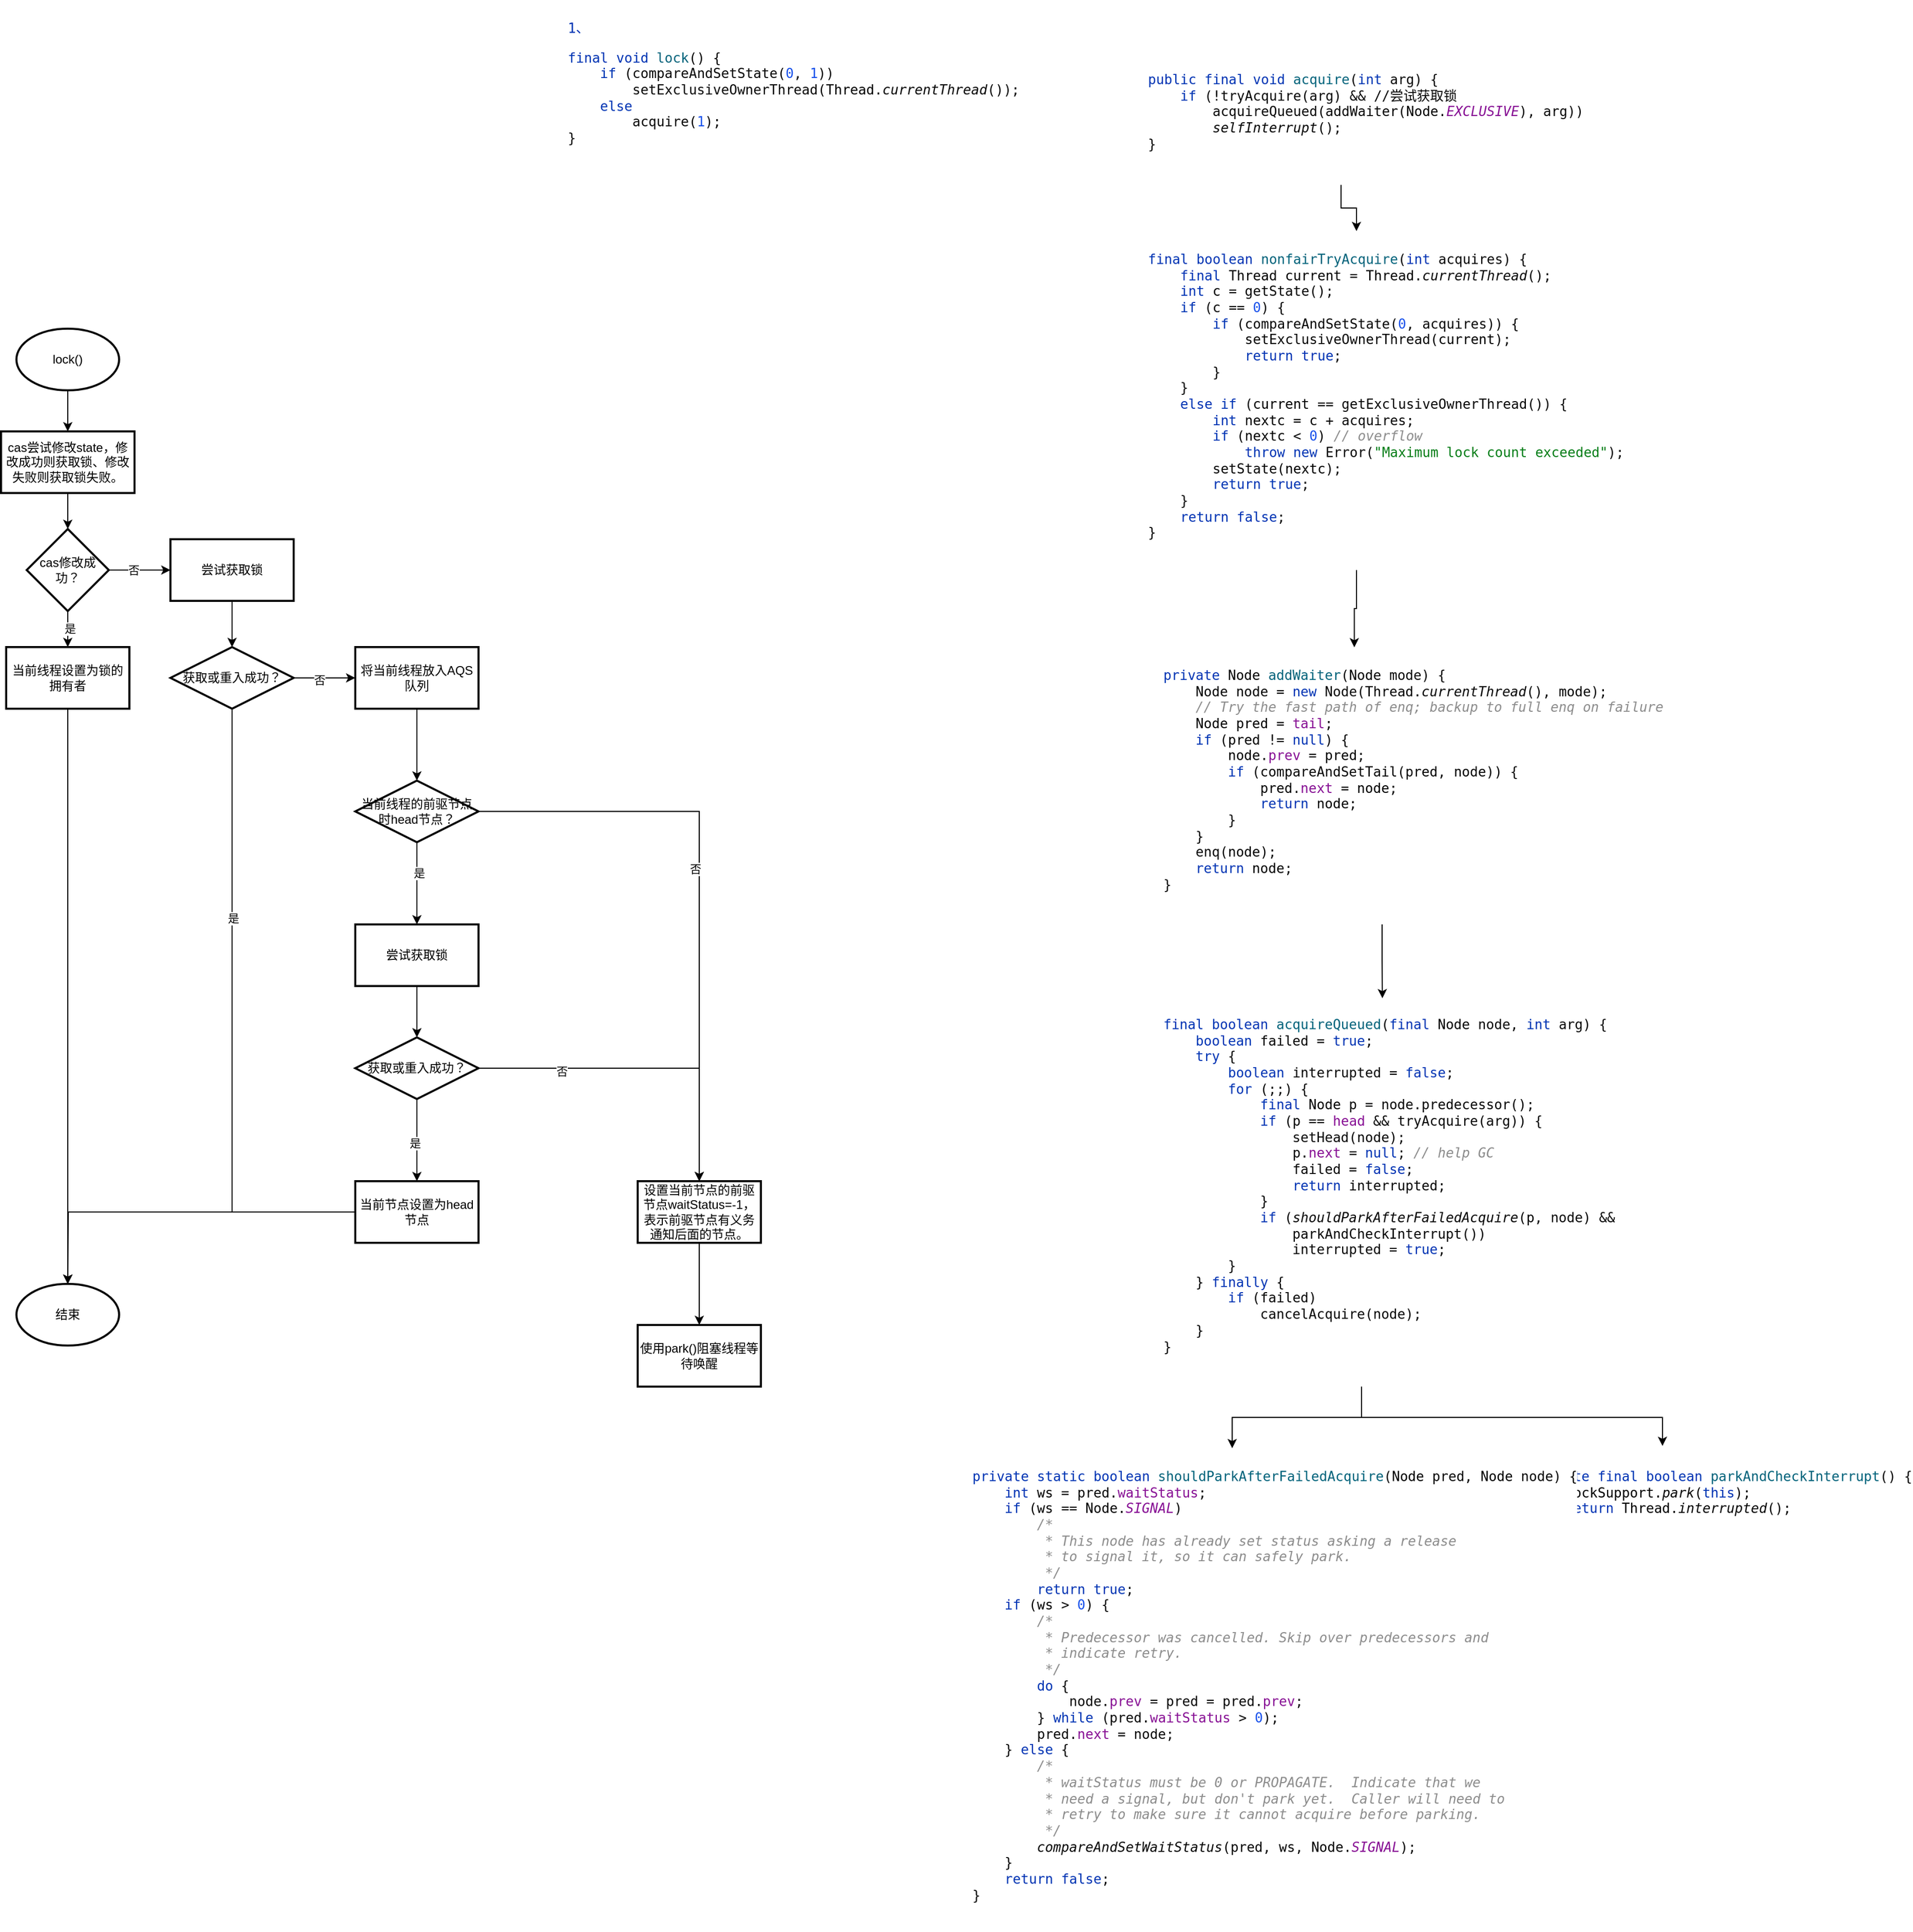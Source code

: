 <mxfile version="21.5.2" type="github">
  <diagram name="第 1 页" id="z8psEpzphFv1q0jiK2pO">
    <mxGraphModel dx="1877" dy="581" grid="1" gridSize="10" guides="1" tooltips="1" connect="1" arrows="1" fold="1" page="1" pageScale="1" pageWidth="827" pageHeight="1169" math="0" shadow="0">
      <root>
        <mxCell id="0" />
        <mxCell id="1" parent="0" />
        <mxCell id="x8gO3h4IMWBvskIXVoth-2" value="&lt;pre style=&quot;background-color:#ffffff;color:#080808;font-family:&#39;JetBrains Mono&#39;,monospace;font-size:9.8pt;&quot;&gt;&lt;span style=&quot;color:#0033b3;&quot;&gt;1、&lt;/span&gt;&lt;/pre&gt;&lt;pre style=&quot;background-color:#ffffff;color:#080808;font-family:&#39;JetBrains Mono&#39;,monospace;font-size:9.8pt;&quot;&gt;&lt;span style=&quot;color:#0033b3;&quot;&gt;final void &lt;/span&gt;&lt;span style=&quot;color:#00627a;&quot;&gt;lock&lt;/span&gt;() {&lt;br&gt;    &lt;span style=&quot;color:#0033b3;&quot;&gt;if &lt;/span&gt;(compareAndSetState(&lt;span style=&quot;color:#1750eb;&quot;&gt;0&lt;/span&gt;, &lt;span style=&quot;color:#1750eb;&quot;&gt;1&lt;/span&gt;))&lt;br&gt;        setExclusiveOwnerThread(&lt;span style=&quot;color:#000000;&quot;&gt;Thread&lt;/span&gt;.&lt;span style=&quot;font-style:italic;&quot;&gt;currentThread&lt;/span&gt;());&lt;br&gt;    &lt;span style=&quot;color:#0033b3;&quot;&gt;else&lt;br&gt;&lt;/span&gt;&lt;span style=&quot;color:#0033b3;&quot;&gt;        &lt;/span&gt;acquire(&lt;span style=&quot;color:#1750eb;&quot;&gt;1&lt;/span&gt;);&lt;br&gt;}&lt;/pre&gt;" style="text;whiteSpace=wrap;html=1;" vertex="1" parent="1">
          <mxGeometry x="20" y="30" width="390" height="140" as="geometry" />
        </mxCell>
        <mxCell id="x8gO3h4IMWBvskIXVoth-5" value="" style="edgeStyle=orthogonalEdgeStyle;rounded=0;orthogonalLoop=1;jettySize=auto;html=1;" edge="1" parent="1" source="x8gO3h4IMWBvskIXVoth-3" target="x8gO3h4IMWBvskIXVoth-4">
          <mxGeometry relative="1" as="geometry" />
        </mxCell>
        <mxCell id="x8gO3h4IMWBvskIXVoth-3" value="lock()" style="strokeWidth=2;html=1;shape=mxgraph.flowchart.start_1;whiteSpace=wrap;" vertex="1" parent="1">
          <mxGeometry x="-515" y="350" width="100" height="60" as="geometry" />
        </mxCell>
        <mxCell id="x8gO3h4IMWBvskIXVoth-7" value="" style="edgeStyle=orthogonalEdgeStyle;rounded=0;orthogonalLoop=1;jettySize=auto;html=1;" edge="1" parent="1" source="x8gO3h4IMWBvskIXVoth-4" target="x8gO3h4IMWBvskIXVoth-6">
          <mxGeometry relative="1" as="geometry" />
        </mxCell>
        <mxCell id="x8gO3h4IMWBvskIXVoth-4" value="cas尝试修改state，修改成功则获取锁、修改失败则获取锁失败。" style="whiteSpace=wrap;html=1;strokeWidth=2;" vertex="1" parent="1">
          <mxGeometry x="-530" y="450" width="130" height="60" as="geometry" />
        </mxCell>
        <mxCell id="x8gO3h4IMWBvskIXVoth-9" value="" style="edgeStyle=orthogonalEdgeStyle;rounded=0;orthogonalLoop=1;jettySize=auto;html=1;" edge="1" parent="1" source="x8gO3h4IMWBvskIXVoth-6" target="x8gO3h4IMWBvskIXVoth-8">
          <mxGeometry relative="1" as="geometry" />
        </mxCell>
        <mxCell id="x8gO3h4IMWBvskIXVoth-12" value="是" style="edgeLabel;html=1;align=center;verticalAlign=middle;resizable=0;points=[];" vertex="1" connectable="0" parent="x8gO3h4IMWBvskIXVoth-9">
          <mxGeometry x="0.2" y="2" relative="1" as="geometry">
            <mxPoint as="offset" />
          </mxGeometry>
        </mxCell>
        <mxCell id="x8gO3h4IMWBvskIXVoth-14" value="" style="edgeStyle=orthogonalEdgeStyle;rounded=0;orthogonalLoop=1;jettySize=auto;html=1;" edge="1" parent="1" source="x8gO3h4IMWBvskIXVoth-6" target="x8gO3h4IMWBvskIXVoth-13">
          <mxGeometry relative="1" as="geometry" />
        </mxCell>
        <mxCell id="x8gO3h4IMWBvskIXVoth-27" value="否" style="edgeLabel;html=1;align=center;verticalAlign=middle;resizable=0;points=[];" vertex="1" connectable="0" parent="x8gO3h4IMWBvskIXVoth-14">
          <mxGeometry x="-0.213" relative="1" as="geometry">
            <mxPoint as="offset" />
          </mxGeometry>
        </mxCell>
        <mxCell id="x8gO3h4IMWBvskIXVoth-6" value="cas修改成功？" style="rhombus;whiteSpace=wrap;html=1;strokeWidth=2;" vertex="1" parent="1">
          <mxGeometry x="-505" y="545" width="80" height="80" as="geometry" />
        </mxCell>
        <mxCell id="x8gO3h4IMWBvskIXVoth-11" style="edgeStyle=orthogonalEdgeStyle;rounded=0;orthogonalLoop=1;jettySize=auto;html=1;entryX=0.5;entryY=0;entryDx=0;entryDy=0;entryPerimeter=0;" edge="1" parent="1" source="x8gO3h4IMWBvskIXVoth-8" target="x8gO3h4IMWBvskIXVoth-10">
          <mxGeometry relative="1" as="geometry" />
        </mxCell>
        <mxCell id="x8gO3h4IMWBvskIXVoth-8" value="当前线程设置为锁的拥有者" style="whiteSpace=wrap;html=1;strokeWidth=2;" vertex="1" parent="1">
          <mxGeometry x="-525" y="660" width="120" height="60" as="geometry" />
        </mxCell>
        <mxCell id="x8gO3h4IMWBvskIXVoth-10" value="结束" style="strokeWidth=2;html=1;shape=mxgraph.flowchart.start_1;whiteSpace=wrap;" vertex="1" parent="1">
          <mxGeometry x="-515" y="1280" width="100" height="60" as="geometry" />
        </mxCell>
        <mxCell id="x8gO3h4IMWBvskIXVoth-29" value="" style="edgeStyle=orthogonalEdgeStyle;rounded=0;orthogonalLoop=1;jettySize=auto;html=1;" edge="1" parent="1" source="x8gO3h4IMWBvskIXVoth-13" target="x8gO3h4IMWBvskIXVoth-28">
          <mxGeometry relative="1" as="geometry" />
        </mxCell>
        <mxCell id="x8gO3h4IMWBvskIXVoth-13" value="尝试获取锁" style="whiteSpace=wrap;html=1;strokeWidth=2;" vertex="1" parent="1">
          <mxGeometry x="-365" y="555" width="120" height="60" as="geometry" />
        </mxCell>
        <mxCell id="x8gO3h4IMWBvskIXVoth-21" style="edgeStyle=orthogonalEdgeStyle;rounded=0;orthogonalLoop=1;jettySize=auto;html=1;exitX=0.5;exitY=1;exitDx=0;exitDy=0;" edge="1" parent="1" source="x8gO3h4IMWBvskIXVoth-15" target="x8gO3h4IMWBvskIXVoth-16">
          <mxGeometry relative="1" as="geometry" />
        </mxCell>
        <mxCell id="x8gO3h4IMWBvskIXVoth-15" value="&lt;pre style=&quot;background-color:#ffffff;color:#080808;font-family:&#39;JetBrains Mono&#39;,monospace;font-size:9.8pt;&quot;&gt;&lt;span style=&quot;color:#0033b3;&quot;&gt;public final void &lt;/span&gt;&lt;span style=&quot;color:#00627a;&quot;&gt;acquire&lt;/span&gt;(&lt;span style=&quot;color:#0033b3;&quot;&gt;int &lt;/span&gt;arg) {&lt;br&gt;    &lt;span style=&quot;color:#0033b3;&quot;&gt;if &lt;/span&gt;(!tryAcquire(arg) &amp;amp;&amp;amp; //尝试获取锁&lt;br&gt;        acquireQueued(addWaiter(&lt;span style=&quot;color:#000000;&quot;&gt;Node&lt;/span&gt;.&lt;span style=&quot;color:#871094;font-style:italic;&quot;&gt;EXCLUSIVE&lt;/span&gt;), arg))&lt;br&gt;        &lt;span style=&quot;font-style:italic;&quot;&gt;selfInterrupt&lt;/span&gt;();&lt;br&gt;}&lt;/pre&gt;" style="text;whiteSpace=wrap;html=1;" vertex="1" parent="1">
          <mxGeometry x="585" y="80" width="380" height="130" as="geometry" />
        </mxCell>
        <mxCell id="x8gO3h4IMWBvskIXVoth-22" style="edgeStyle=orthogonalEdgeStyle;rounded=0;orthogonalLoop=1;jettySize=auto;html=1;exitX=0.5;exitY=1;exitDx=0;exitDy=0;entryX=0.437;entryY=0.001;entryDx=0;entryDy=0;entryPerimeter=0;" edge="1" parent="1" source="x8gO3h4IMWBvskIXVoth-16" target="x8gO3h4IMWBvskIXVoth-17">
          <mxGeometry relative="1" as="geometry" />
        </mxCell>
        <mxCell id="x8gO3h4IMWBvskIXVoth-16" value="&lt;pre style=&quot;background-color:#ffffff;color:#080808;font-family:&#39;JetBrains Mono&#39;,monospace;font-size:9.8pt;&quot;&gt;&lt;span style=&quot;color:#0033b3;&quot;&gt;final boolean &lt;/span&gt;&lt;span style=&quot;color:#00627a;&quot;&gt;nonfairTryAcquire&lt;/span&gt;(&lt;span style=&quot;color:#0033b3;&quot;&gt;int &lt;/span&gt;acquires) {&lt;br&gt;    &lt;span style=&quot;color:#0033b3;&quot;&gt;final &lt;/span&gt;&lt;span style=&quot;color:#000000;&quot;&gt;Thread current &lt;/span&gt;= &lt;span style=&quot;color:#000000;&quot;&gt;Thread&lt;/span&gt;.&lt;span style=&quot;font-style:italic;&quot;&gt;currentThread&lt;/span&gt;();&lt;br&gt;    &lt;span style=&quot;color:#0033b3;&quot;&gt;int &lt;/span&gt;&lt;span style=&quot;color:#000000;&quot;&gt;c &lt;/span&gt;= getState();&lt;br&gt;    &lt;span style=&quot;color:#0033b3;&quot;&gt;if &lt;/span&gt;(&lt;span style=&quot;color:#000000;&quot;&gt;c &lt;/span&gt;== &lt;span style=&quot;color:#1750eb;&quot;&gt;0&lt;/span&gt;) {&lt;br&gt;        &lt;span style=&quot;color:#0033b3;&quot;&gt;if &lt;/span&gt;(compareAndSetState(&lt;span style=&quot;color:#1750eb;&quot;&gt;0&lt;/span&gt;, acquires)) {&lt;br&gt;            setExclusiveOwnerThread(&lt;span style=&quot;color:#000000;&quot;&gt;current&lt;/span&gt;);&lt;br&gt;            &lt;span style=&quot;color:#0033b3;&quot;&gt;return true&lt;/span&gt;;&lt;br&gt;        }&lt;br&gt;    }&lt;br&gt;    &lt;span style=&quot;color:#0033b3;&quot;&gt;else if &lt;/span&gt;(&lt;span style=&quot;color:#000000;&quot;&gt;current &lt;/span&gt;== getExclusiveOwnerThread()) {&lt;br&gt;        &lt;span style=&quot;color:#0033b3;&quot;&gt;int &lt;/span&gt;&lt;span style=&quot;color:#000000;&quot;&gt;nextc &lt;/span&gt;= &lt;span style=&quot;color:#000000;&quot;&gt;c &lt;/span&gt;+ acquires;&lt;br&gt;        &lt;span style=&quot;color:#0033b3;&quot;&gt;if &lt;/span&gt;(&lt;span style=&quot;color:#000000;&quot;&gt;nextc &lt;/span&gt;&amp;lt; &lt;span style=&quot;color:#1750eb;&quot;&gt;0&lt;/span&gt;) &lt;span style=&quot;color:#8c8c8c;font-style:italic;&quot;&gt;// overflow&lt;br&gt;&lt;/span&gt;&lt;span style=&quot;color:#8c8c8c;font-style:italic;&quot;&gt;            &lt;/span&gt;&lt;span style=&quot;color:#0033b3;&quot;&gt;throw new &lt;/span&gt;Error(&lt;span style=&quot;color:#067d17;&quot;&gt;&quot;Maximum lock count exceeded&quot;&lt;/span&gt;);&lt;br&gt;        setState(&lt;span style=&quot;color:#000000;&quot;&gt;nextc&lt;/span&gt;);&lt;br&gt;        &lt;span style=&quot;color:#0033b3;&quot;&gt;return true&lt;/span&gt;;&lt;br&gt;    }&lt;br&gt;    &lt;span style=&quot;color:#0033b3;&quot;&gt;return false&lt;/span&gt;;&lt;br&gt;}&lt;/pre&gt;" style="text;whiteSpace=wrap;html=1;" vertex="1" parent="1">
          <mxGeometry x="585" y="255" width="410" height="330" as="geometry" />
        </mxCell>
        <mxCell id="x8gO3h4IMWBvskIXVoth-23" style="edgeStyle=orthogonalEdgeStyle;rounded=0;orthogonalLoop=1;jettySize=auto;html=1;exitX=0.5;exitY=1;exitDx=0;exitDy=0;entryX=0.552;entryY=0.005;entryDx=0;entryDy=0;entryPerimeter=0;" edge="1" parent="1" source="x8gO3h4IMWBvskIXVoth-17" target="x8gO3h4IMWBvskIXVoth-20">
          <mxGeometry relative="1" as="geometry" />
        </mxCell>
        <mxCell id="x8gO3h4IMWBvskIXVoth-17" value="&lt;pre style=&quot;background-color:#ffffff;color:#080808;font-family:&#39;JetBrains Mono&#39;,monospace;font-size:9.8pt;&quot;&gt;&lt;span style=&quot;color:#0033b3;&quot;&gt;private &lt;/span&gt;&lt;span style=&quot;color:#000000;&quot;&gt;Node &lt;/span&gt;&lt;span style=&quot;color:#00627a;&quot;&gt;addWaiter&lt;/span&gt;(&lt;span style=&quot;color:#000000;&quot;&gt;Node &lt;/span&gt;mode) {&lt;br&gt;    &lt;span style=&quot;color:#000000;&quot;&gt;Node node &lt;/span&gt;= &lt;span style=&quot;color:#0033b3;&quot;&gt;new &lt;/span&gt;Node(&lt;span style=&quot;color:#000000;&quot;&gt;Thread&lt;/span&gt;.&lt;span style=&quot;font-style:italic;&quot;&gt;currentThread&lt;/span&gt;(), mode);&lt;br&gt;    &lt;span style=&quot;color:#8c8c8c;font-style:italic;&quot;&gt;// Try the fast path of enq; backup to full enq on failure&lt;br&gt;&lt;/span&gt;&lt;span style=&quot;color:#8c8c8c;font-style:italic;&quot;&gt;    &lt;/span&gt;&lt;span style=&quot;color:#000000;&quot;&gt;Node pred &lt;/span&gt;= &lt;span style=&quot;color:#871094;&quot;&gt;tail&lt;/span&gt;;&lt;br&gt;    &lt;span style=&quot;color:#0033b3;&quot;&gt;if &lt;/span&gt;(&lt;span style=&quot;color:#000000;&quot;&gt;pred &lt;/span&gt;!= &lt;span style=&quot;color:#0033b3;&quot;&gt;null&lt;/span&gt;) {&lt;br&gt;        &lt;span style=&quot;color:#000000;&quot;&gt;node&lt;/span&gt;.&lt;span style=&quot;color:#871094;&quot;&gt;prev &lt;/span&gt;= &lt;span style=&quot;color:#000000;&quot;&gt;pred&lt;/span&gt;;&lt;br&gt;        &lt;span style=&quot;color:#0033b3;&quot;&gt;if &lt;/span&gt;(compareAndSetTail(&lt;span style=&quot;color:#000000;&quot;&gt;pred&lt;/span&gt;, &lt;span style=&quot;color:#000000;&quot;&gt;node&lt;/span&gt;)) {&lt;br&gt;            &lt;span style=&quot;color:#000000;&quot;&gt;pred&lt;/span&gt;.&lt;span style=&quot;color:#871094;&quot;&gt;next &lt;/span&gt;= &lt;span style=&quot;color:#000000;&quot;&gt;node&lt;/span&gt;;&lt;br&gt;            &lt;span style=&quot;color:#0033b3;&quot;&gt;return &lt;/span&gt;&lt;span style=&quot;color:#000000;&quot;&gt;node&lt;/span&gt;;&lt;br&gt;        }&lt;br&gt;    }&lt;br&gt;    enq(&lt;span style=&quot;color:#000000;&quot;&gt;node&lt;/span&gt;);&lt;br&gt;    &lt;span style=&quot;color:#0033b3;&quot;&gt;return &lt;/span&gt;&lt;span style=&quot;color:#000000;&quot;&gt;node&lt;/span&gt;;&lt;br&gt;}&lt;/pre&gt;" style="text;whiteSpace=wrap;html=1;" vertex="1" parent="1">
          <mxGeometry x="600" y="660" width="430" height="270" as="geometry" />
        </mxCell>
        <mxCell id="x8gO3h4IMWBvskIXVoth-18" value="&lt;pre style=&quot;background-color:#ffffff;color:#080808;font-family:&#39;JetBrains Mono&#39;,monospace;font-size:9.8pt;&quot;&gt;&lt;span style=&quot;color:#0033b3;&quot;&gt;private final boolean &lt;/span&gt;&lt;span style=&quot;color:#00627a;&quot;&gt;parkAndCheckInterrupt&lt;/span&gt;() {&lt;br&gt;    &lt;span style=&quot;color:#000000;&quot;&gt;LockSupport&lt;/span&gt;.&lt;span style=&quot;font-style:italic;&quot;&gt;park&lt;/span&gt;(&lt;span style=&quot;color:#0033b3;&quot;&gt;this&lt;/span&gt;);&lt;br&gt;    &lt;span style=&quot;color:#0033b3;&quot;&gt;return &lt;/span&gt;&lt;span style=&quot;color:#000000;&quot;&gt;Thread&lt;/span&gt;.&lt;span style=&quot;font-style:italic;&quot;&gt;interrupted&lt;/span&gt;();&lt;br&gt;}&lt;/pre&gt;" style="text;whiteSpace=wrap;html=1;" vertex="1" parent="1">
          <mxGeometry x="960" y="1440" width="330" height="110" as="geometry" />
        </mxCell>
        <mxCell id="x8gO3h4IMWBvskIXVoth-19" value="&lt;pre style=&quot;background-color:#ffffff;color:#080808;font-family:&#39;JetBrains Mono&#39;,monospace;font-size:9.8pt;&quot;&gt;&lt;span style=&quot;color:#0033b3;&quot;&gt;private static boolean &lt;/span&gt;&lt;span style=&quot;color:#00627a;&quot;&gt;shouldParkAfterFailedAcquire&lt;/span&gt;(&lt;span style=&quot;color:#000000;&quot;&gt;Node &lt;/span&gt;pred, &lt;span style=&quot;color:#000000;&quot;&gt;Node &lt;/span&gt;node) {&lt;br&gt;    &lt;span style=&quot;color:#0033b3;&quot;&gt;int &lt;/span&gt;&lt;span style=&quot;color:#000000;&quot;&gt;ws &lt;/span&gt;= pred.&lt;span style=&quot;color:#871094;&quot;&gt;waitStatus&lt;/span&gt;;&lt;br&gt;    &lt;span style=&quot;color:#0033b3;&quot;&gt;if &lt;/span&gt;(&lt;span style=&quot;color:#000000;&quot;&gt;ws &lt;/span&gt;== &lt;span style=&quot;color:#000000;&quot;&gt;Node&lt;/span&gt;.&lt;span style=&quot;color:#871094;font-style:italic;&quot;&gt;SIGNAL&lt;/span&gt;)&lt;br&gt;        &lt;span style=&quot;color:#8c8c8c;font-style:italic;&quot;&gt;/*&lt;br&gt;&lt;/span&gt;&lt;span style=&quot;color:#8c8c8c;font-style:italic;&quot;&gt;         * This node has already set status asking a release&lt;br&gt;&lt;/span&gt;&lt;span style=&quot;color:#8c8c8c;font-style:italic;&quot;&gt;         * to signal it, so it can safely park.&lt;br&gt;&lt;/span&gt;&lt;span style=&quot;color:#8c8c8c;font-style:italic;&quot;&gt;         */&lt;br&gt;&lt;/span&gt;&lt;span style=&quot;color:#8c8c8c;font-style:italic;&quot;&gt;        &lt;/span&gt;&lt;span style=&quot;color:#0033b3;&quot;&gt;return true&lt;/span&gt;;&lt;br&gt;    &lt;span style=&quot;color:#0033b3;&quot;&gt;if &lt;/span&gt;(&lt;span style=&quot;color:#000000;&quot;&gt;ws &lt;/span&gt;&amp;gt; &lt;span style=&quot;color:#1750eb;&quot;&gt;0&lt;/span&gt;) {&lt;br&gt;        &lt;span style=&quot;color:#8c8c8c;font-style:italic;&quot;&gt;/*&lt;br&gt;&lt;/span&gt;&lt;span style=&quot;color:#8c8c8c;font-style:italic;&quot;&gt;         * Predecessor was cancelled. Skip over predecessors and&lt;br&gt;&lt;/span&gt;&lt;span style=&quot;color:#8c8c8c;font-style:italic;&quot;&gt;         * indicate retry.&lt;br&gt;&lt;/span&gt;&lt;span style=&quot;color:#8c8c8c;font-style:italic;&quot;&gt;         */&lt;br&gt;&lt;/span&gt;&lt;span style=&quot;color:#8c8c8c;font-style:italic;&quot;&gt;        &lt;/span&gt;&lt;span style=&quot;color:#0033b3;&quot;&gt;do &lt;/span&gt;{&lt;br&gt;            node.&lt;span style=&quot;color:#871094;&quot;&gt;prev &lt;/span&gt;= pred = pred.&lt;span style=&quot;color:#871094;&quot;&gt;prev&lt;/span&gt;;&lt;br&gt;        } &lt;span style=&quot;color:#0033b3;&quot;&gt;while &lt;/span&gt;(pred.&lt;span style=&quot;color:#871094;&quot;&gt;waitStatus &lt;/span&gt;&amp;gt; &lt;span style=&quot;color:#1750eb;&quot;&gt;0&lt;/span&gt;);&lt;br&gt;        pred.&lt;span style=&quot;color:#871094;&quot;&gt;next &lt;/span&gt;= node;&lt;br&gt;    } &lt;span style=&quot;color:#0033b3;&quot;&gt;else &lt;/span&gt;{&lt;br&gt;        &lt;span style=&quot;color:#8c8c8c;font-style:italic;&quot;&gt;/*&lt;br&gt;&lt;/span&gt;&lt;span style=&quot;color:#8c8c8c;font-style:italic;&quot;&gt;         * waitStatus must be 0 or PROPAGATE.  Indicate that we&lt;br&gt;&lt;/span&gt;&lt;span style=&quot;color:#8c8c8c;font-style:italic;&quot;&gt;         * need a signal, but don&#39;t park yet.  Caller will need to&lt;br&gt;&lt;/span&gt;&lt;span style=&quot;color:#8c8c8c;font-style:italic;&quot;&gt;         * retry to make sure it cannot acquire before parking.&lt;br&gt;&lt;/span&gt;&lt;span style=&quot;color:#8c8c8c;font-style:italic;&quot;&gt;         */&lt;br&gt;&lt;/span&gt;&lt;span style=&quot;color:#8c8c8c;font-style:italic;&quot;&gt;        &lt;/span&gt;&lt;span style=&quot;font-style:italic;&quot;&gt;compareAndSetWaitStatus&lt;/span&gt;(pred, &lt;span style=&quot;color:#000000;&quot;&gt;ws&lt;/span&gt;, &lt;span style=&quot;color:#000000;&quot;&gt;Node&lt;/span&gt;.&lt;span style=&quot;color:#871094;font-style:italic;&quot;&gt;SIGNAL&lt;/span&gt;);&lt;br&gt;    }&lt;br&gt;    &lt;span style=&quot;color:#0033b3;&quot;&gt;return false&lt;/span&gt;;&lt;br&gt;}&lt;/pre&gt;" style="text;whiteSpace=wrap;html=1;" vertex="1" parent="1">
          <mxGeometry x="414" y="1440" width="510" height="470" as="geometry" />
        </mxCell>
        <mxCell id="x8gO3h4IMWBvskIXVoth-25" style="edgeStyle=orthogonalEdgeStyle;rounded=0;orthogonalLoop=1;jettySize=auto;html=1;exitX=0.5;exitY=1;exitDx=0;exitDy=0;entryX=0.388;entryY=-0.02;entryDx=0;entryDy=0;entryPerimeter=0;" edge="1" parent="1" source="x8gO3h4IMWBvskIXVoth-20" target="x8gO3h4IMWBvskIXVoth-18">
          <mxGeometry relative="1" as="geometry" />
        </mxCell>
        <mxCell id="x8gO3h4IMWBvskIXVoth-26" style="edgeStyle=orthogonalEdgeStyle;rounded=0;orthogonalLoop=1;jettySize=auto;html=1;exitX=0.5;exitY=1;exitDx=0;exitDy=0;entryX=0.5;entryY=0;entryDx=0;entryDy=0;" edge="1" parent="1" source="x8gO3h4IMWBvskIXVoth-20" target="x8gO3h4IMWBvskIXVoth-19">
          <mxGeometry relative="1" as="geometry" />
        </mxCell>
        <mxCell id="x8gO3h4IMWBvskIXVoth-20" value="&lt;pre style=&quot;background-color:#ffffff;color:#080808;font-family:&#39;JetBrains Mono&#39;,monospace;font-size:9.8pt;&quot;&gt;&lt;span style=&quot;color:#0033b3;&quot;&gt;final boolean &lt;/span&gt;&lt;span style=&quot;color:#00627a;&quot;&gt;acquireQueued&lt;/span&gt;(&lt;span style=&quot;color:#0033b3;&quot;&gt;final &lt;/span&gt;&lt;span style=&quot;color:#000000;&quot;&gt;Node &lt;/span&gt;node, &lt;span style=&quot;color:#0033b3;&quot;&gt;int &lt;/span&gt;arg) {&lt;br&gt;    &lt;span style=&quot;color:#0033b3;&quot;&gt;boolean &lt;/span&gt;failed = &lt;span style=&quot;color:#0033b3;&quot;&gt;true&lt;/span&gt;;&lt;br&gt;    &lt;span style=&quot;color:#0033b3;&quot;&gt;try &lt;/span&gt;{&lt;br&gt;        &lt;span style=&quot;color:#0033b3;&quot;&gt;boolean &lt;/span&gt;interrupted = &lt;span style=&quot;color:#0033b3;&quot;&gt;false&lt;/span&gt;;&lt;br&gt;        &lt;span style=&quot;color:#0033b3;&quot;&gt;for &lt;/span&gt;(;;) {&lt;br&gt;            &lt;span style=&quot;color:#0033b3;&quot;&gt;final &lt;/span&gt;&lt;span style=&quot;color:#000000;&quot;&gt;Node p &lt;/span&gt;= node.predecessor();&lt;br&gt;            &lt;span style=&quot;color:#0033b3;&quot;&gt;if &lt;/span&gt;(&lt;span style=&quot;color:#000000;&quot;&gt;p &lt;/span&gt;== &lt;span style=&quot;color:#871094;&quot;&gt;head &lt;/span&gt;&amp;amp;&amp;amp; tryAcquire(arg)) {&lt;br&gt;                setHead(node);&lt;br&gt;                &lt;span style=&quot;color:#000000;&quot;&gt;p&lt;/span&gt;.&lt;span style=&quot;color:#871094;&quot;&gt;next &lt;/span&gt;= &lt;span style=&quot;color:#0033b3;&quot;&gt;null&lt;/span&gt;; &lt;span style=&quot;color:#8c8c8c;font-style:italic;&quot;&gt;// help GC&lt;br&gt;&lt;/span&gt;&lt;span style=&quot;color:#8c8c8c;font-style:italic;&quot;&gt;                &lt;/span&gt;failed = &lt;span style=&quot;color:#0033b3;&quot;&gt;false&lt;/span&gt;;&lt;br&gt;                &lt;span style=&quot;color:#0033b3;&quot;&gt;return &lt;/span&gt;interrupted;&lt;br&gt;            }&lt;br&gt;            &lt;span style=&quot;color:#0033b3;&quot;&gt;if &lt;/span&gt;(&lt;span style=&quot;font-style:italic;&quot;&gt;shouldParkAfterFailedAcquire&lt;/span&gt;(&lt;span style=&quot;color:#000000;&quot;&gt;p&lt;/span&gt;, node) &amp;amp;&amp;amp;&lt;br&gt;                parkAndCheckInterrupt())&lt;br&gt;                interrupted = &lt;span style=&quot;color:#0033b3;&quot;&gt;true&lt;/span&gt;;&lt;br&gt;        }&lt;br&gt;    } &lt;span style=&quot;color:#0033b3;&quot;&gt;finally &lt;/span&gt;{&lt;br&gt;        &lt;span style=&quot;color:#0033b3;&quot;&gt;if &lt;/span&gt;(failed)&lt;br&gt;            cancelAcquire(node);&lt;br&gt;    }&lt;br&gt;}&lt;/pre&gt;" style="text;whiteSpace=wrap;html=1;" vertex="1" parent="1">
          <mxGeometry x="600" y="1000" width="390" height="380" as="geometry" />
        </mxCell>
        <mxCell id="x8gO3h4IMWBvskIXVoth-31" style="edgeStyle=orthogonalEdgeStyle;rounded=0;orthogonalLoop=1;jettySize=auto;html=1;exitX=0.5;exitY=1;exitDx=0;exitDy=0;entryX=0.5;entryY=0;entryDx=0;entryDy=0;entryPerimeter=0;" edge="1" parent="1" source="x8gO3h4IMWBvskIXVoth-28" target="x8gO3h4IMWBvskIXVoth-10">
          <mxGeometry relative="1" as="geometry">
            <Array as="points">
              <mxPoint x="-305" y="1210" />
              <mxPoint x="-465" y="1210" />
            </Array>
          </mxGeometry>
        </mxCell>
        <mxCell id="x8gO3h4IMWBvskIXVoth-32" value="是" style="edgeLabel;html=1;align=center;verticalAlign=middle;resizable=0;points=[];" vertex="1" connectable="0" parent="x8gO3h4IMWBvskIXVoth-31">
          <mxGeometry x="-0.434" y="1" relative="1" as="geometry">
            <mxPoint as="offset" />
          </mxGeometry>
        </mxCell>
        <mxCell id="x8gO3h4IMWBvskIXVoth-35" value="" style="edgeStyle=orthogonalEdgeStyle;rounded=0;orthogonalLoop=1;jettySize=auto;html=1;" edge="1" parent="1" source="x8gO3h4IMWBvskIXVoth-28" target="x8gO3h4IMWBvskIXVoth-34">
          <mxGeometry relative="1" as="geometry" />
        </mxCell>
        <mxCell id="x8gO3h4IMWBvskIXVoth-36" value="否" style="edgeLabel;html=1;align=center;verticalAlign=middle;resizable=0;points=[];" vertex="1" connectable="0" parent="x8gO3h4IMWBvskIXVoth-35">
          <mxGeometry x="-0.19" y="-2" relative="1" as="geometry">
            <mxPoint as="offset" />
          </mxGeometry>
        </mxCell>
        <mxCell id="x8gO3h4IMWBvskIXVoth-28" value="获取或重入成功？" style="rhombus;whiteSpace=wrap;html=1;strokeWidth=2;" vertex="1" parent="1">
          <mxGeometry x="-365" y="660" width="120" height="60" as="geometry" />
        </mxCell>
        <mxCell id="x8gO3h4IMWBvskIXVoth-38" value="" style="edgeStyle=orthogonalEdgeStyle;rounded=0;orthogonalLoop=1;jettySize=auto;html=1;" edge="1" parent="1" source="x8gO3h4IMWBvskIXVoth-34" target="x8gO3h4IMWBvskIXVoth-37">
          <mxGeometry relative="1" as="geometry" />
        </mxCell>
        <mxCell id="x8gO3h4IMWBvskIXVoth-34" value="将当前线程放入AQS队列" style="whiteSpace=wrap;html=1;strokeWidth=2;" vertex="1" parent="1">
          <mxGeometry x="-185" y="660" width="120" height="60" as="geometry" />
        </mxCell>
        <mxCell id="x8gO3h4IMWBvskIXVoth-40" value="" style="edgeStyle=orthogonalEdgeStyle;rounded=0;orthogonalLoop=1;jettySize=auto;html=1;" edge="1" parent="1" source="x8gO3h4IMWBvskIXVoth-37" target="x8gO3h4IMWBvskIXVoth-39">
          <mxGeometry relative="1" as="geometry" />
        </mxCell>
        <mxCell id="x8gO3h4IMWBvskIXVoth-41" value="是" style="edgeLabel;html=1;align=center;verticalAlign=middle;resizable=0;points=[];" vertex="1" connectable="0" parent="x8gO3h4IMWBvskIXVoth-40">
          <mxGeometry x="-0.25" y="2" relative="1" as="geometry">
            <mxPoint as="offset" />
          </mxGeometry>
        </mxCell>
        <mxCell id="x8gO3h4IMWBvskIXVoth-50" value="" style="edgeStyle=orthogonalEdgeStyle;rounded=0;orthogonalLoop=1;jettySize=auto;html=1;" edge="1" parent="1" source="x8gO3h4IMWBvskIXVoth-37" target="x8gO3h4IMWBvskIXVoth-49">
          <mxGeometry relative="1" as="geometry" />
        </mxCell>
        <mxCell id="x8gO3h4IMWBvskIXVoth-51" value="否" style="edgeLabel;html=1;align=center;verticalAlign=middle;resizable=0;points=[];" vertex="1" connectable="0" parent="x8gO3h4IMWBvskIXVoth-50">
          <mxGeometry x="-0.06" y="-4" relative="1" as="geometry">
            <mxPoint as="offset" />
          </mxGeometry>
        </mxCell>
        <mxCell id="x8gO3h4IMWBvskIXVoth-37" value="当前线程的前驱节点时head节点？" style="rhombus;whiteSpace=wrap;html=1;strokeWidth=2;" vertex="1" parent="1">
          <mxGeometry x="-185" y="790" width="120" height="60" as="geometry" />
        </mxCell>
        <mxCell id="x8gO3h4IMWBvskIXVoth-43" style="edgeStyle=orthogonalEdgeStyle;rounded=0;orthogonalLoop=1;jettySize=auto;html=1;exitX=0.5;exitY=1;exitDx=0;exitDy=0;entryX=0.5;entryY=0;entryDx=0;entryDy=0;" edge="1" parent="1" source="x8gO3h4IMWBvskIXVoth-39" target="x8gO3h4IMWBvskIXVoth-42">
          <mxGeometry relative="1" as="geometry" />
        </mxCell>
        <mxCell id="x8gO3h4IMWBvskIXVoth-39" value="尝试获取锁" style="whiteSpace=wrap;html=1;strokeWidth=2;" vertex="1" parent="1">
          <mxGeometry x="-185" y="930" width="120" height="60" as="geometry" />
        </mxCell>
        <mxCell id="x8gO3h4IMWBvskIXVoth-45" value="" style="edgeStyle=orthogonalEdgeStyle;rounded=0;orthogonalLoop=1;jettySize=auto;html=1;" edge="1" parent="1" source="x8gO3h4IMWBvskIXVoth-42" target="x8gO3h4IMWBvskIXVoth-44">
          <mxGeometry relative="1" as="geometry" />
        </mxCell>
        <mxCell id="x8gO3h4IMWBvskIXVoth-46" value="是" style="edgeLabel;html=1;align=center;verticalAlign=middle;resizable=0;points=[];" vertex="1" connectable="0" parent="x8gO3h4IMWBvskIXVoth-45">
          <mxGeometry x="0.075" y="-2" relative="1" as="geometry">
            <mxPoint as="offset" />
          </mxGeometry>
        </mxCell>
        <mxCell id="x8gO3h4IMWBvskIXVoth-52" style="edgeStyle=orthogonalEdgeStyle;rounded=0;orthogonalLoop=1;jettySize=auto;html=1;exitX=1;exitY=0.5;exitDx=0;exitDy=0;entryX=0.5;entryY=0;entryDx=0;entryDy=0;" edge="1" parent="1" source="x8gO3h4IMWBvskIXVoth-42" target="x8gO3h4IMWBvskIXVoth-49">
          <mxGeometry relative="1" as="geometry" />
        </mxCell>
        <mxCell id="x8gO3h4IMWBvskIXVoth-53" value="否" style="edgeLabel;html=1;align=center;verticalAlign=middle;resizable=0;points=[];" vertex="1" connectable="0" parent="x8gO3h4IMWBvskIXVoth-52">
          <mxGeometry x="-0.505" y="-3" relative="1" as="geometry">
            <mxPoint as="offset" />
          </mxGeometry>
        </mxCell>
        <mxCell id="x8gO3h4IMWBvskIXVoth-42" value="获取或重入成功？" style="rhombus;whiteSpace=wrap;html=1;strokeWidth=2;" vertex="1" parent="1">
          <mxGeometry x="-185" y="1040" width="120" height="60" as="geometry" />
        </mxCell>
        <mxCell id="x8gO3h4IMWBvskIXVoth-48" style="edgeStyle=orthogonalEdgeStyle;rounded=0;orthogonalLoop=1;jettySize=auto;html=1;exitX=0;exitY=0.5;exitDx=0;exitDy=0;" edge="1" parent="1" source="x8gO3h4IMWBvskIXVoth-44">
          <mxGeometry relative="1" as="geometry">
            <mxPoint x="-465" y="1280" as="targetPoint" />
          </mxGeometry>
        </mxCell>
        <mxCell id="x8gO3h4IMWBvskIXVoth-44" value="当前节点设置为head节点" style="whiteSpace=wrap;html=1;strokeWidth=2;" vertex="1" parent="1">
          <mxGeometry x="-185" y="1180" width="120" height="60" as="geometry" />
        </mxCell>
        <mxCell id="x8gO3h4IMWBvskIXVoth-55" value="" style="edgeStyle=orthogonalEdgeStyle;rounded=0;orthogonalLoop=1;jettySize=auto;html=1;" edge="1" parent="1" source="x8gO3h4IMWBvskIXVoth-49" target="x8gO3h4IMWBvskIXVoth-54">
          <mxGeometry relative="1" as="geometry" />
        </mxCell>
        <mxCell id="x8gO3h4IMWBvskIXVoth-49" value="设置当前节点的前驱节点waitStatus=-1，表示前驱节点有义务通知后面的节点。" style="whiteSpace=wrap;html=1;strokeWidth=2;" vertex="1" parent="1">
          <mxGeometry x="90" y="1180" width="120" height="60" as="geometry" />
        </mxCell>
        <mxCell id="x8gO3h4IMWBvskIXVoth-54" value="使用park()阻塞线程等待唤醒" style="whiteSpace=wrap;html=1;strokeWidth=2;" vertex="1" parent="1">
          <mxGeometry x="90" y="1320" width="120" height="60" as="geometry" />
        </mxCell>
      </root>
    </mxGraphModel>
  </diagram>
</mxfile>

